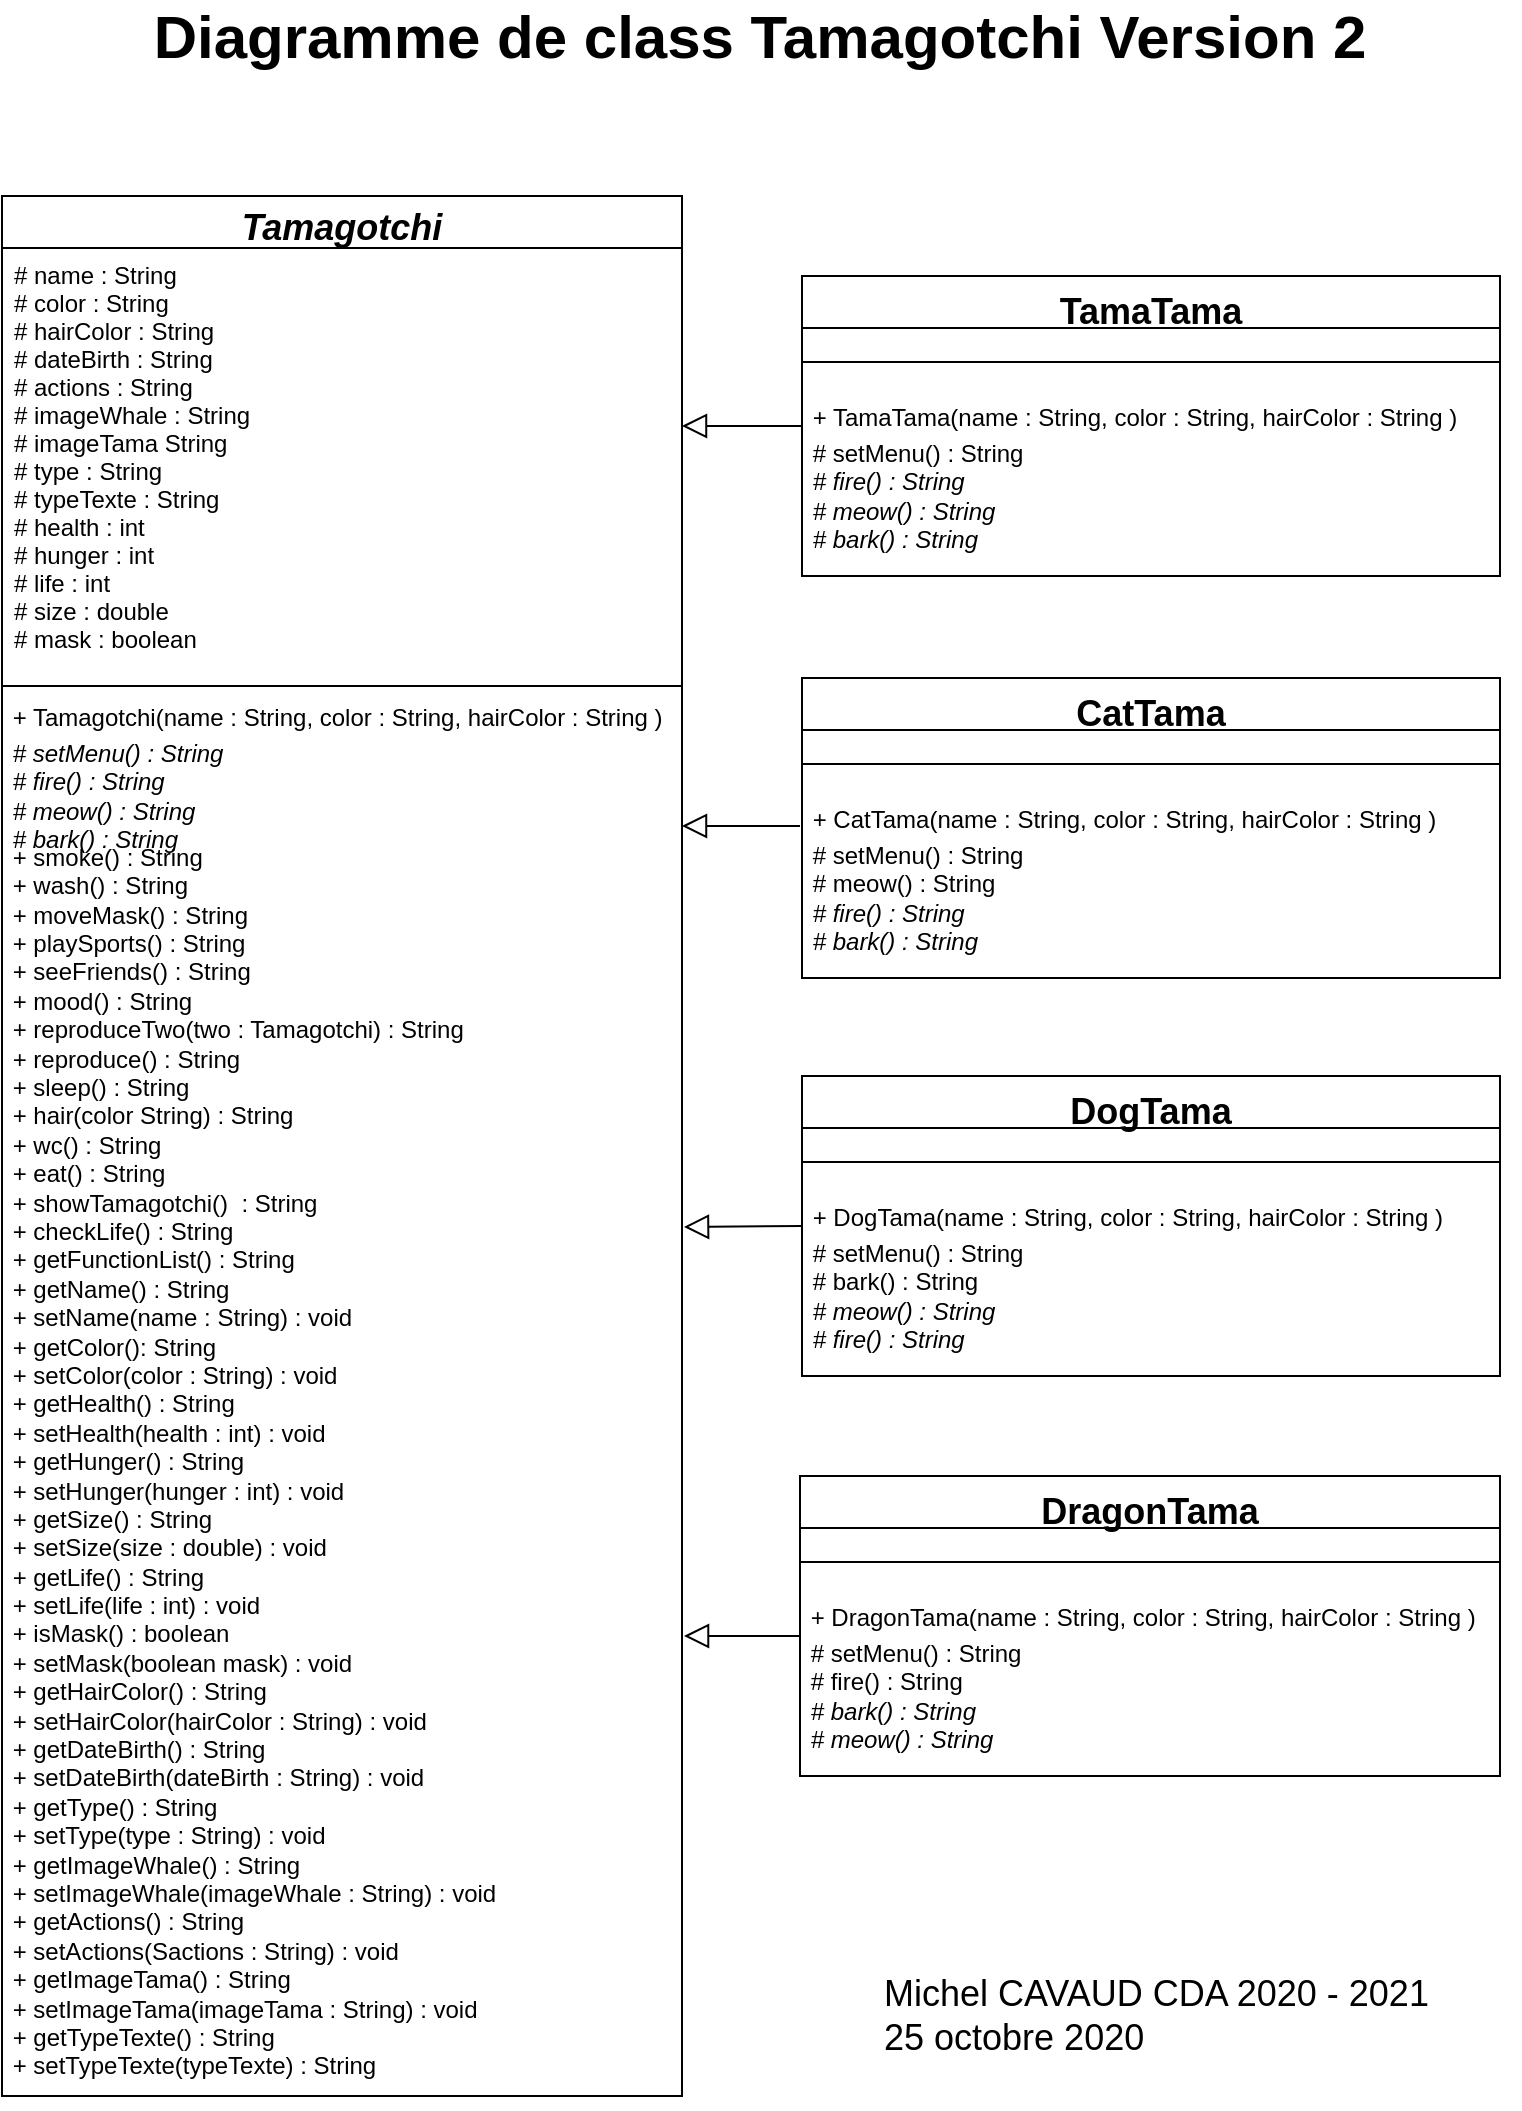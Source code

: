 <mxfile version="13.8.2" type="device"><diagram id="C5RBs43oDa-KdzZeNtuy" name="Page-1"><mxGraphModel dx="1422" dy="762" grid="1" gridSize="10" guides="1" tooltips="1" connect="1" arrows="1" fold="1" page="1" pageScale="1" pageWidth="827" pageHeight="1169" math="0" shadow="0"><root><mxCell id="WIyWlLk6GJQsqaUBKTNV-0"/><mxCell id="WIyWlLk6GJQsqaUBKTNV-1" parent="WIyWlLk6GJQsqaUBKTNV-0"/><mxCell id="zkfFHV4jXpPFQw0GAbJ--0" value="Tamagotchi" style="swimlane;fontStyle=3;align=center;verticalAlign=top;childLayout=stackLayout;horizontal=1;startSize=26;horizontalStack=0;resizeParent=1;resizeLast=0;collapsible=1;marginBottom=0;rounded=0;shadow=0;strokeWidth=1;fontSize=18;spacing=0;" parent="WIyWlLk6GJQsqaUBKTNV-1" vertex="1"><mxGeometry x="41" y="120" width="340" height="950" as="geometry"><mxRectangle x="230" y="140" width="160" height="26" as="alternateBounds"/></mxGeometry></mxCell><mxCell id="zkfFHV4jXpPFQw0GAbJ--1" value="# name : String&#10;# color : String&#10;# hairColor : String&#10;# dateBirth : String&#10;# actions : String&#10;# imageWhale : String&#10;# imageTama String&#10;# type : String&#10;# typeTexte : String&#10;# health : int&#10;# hunger : int&#10;# life : int&#10;# size : double&#10;# mask : boolean" style="text;align=left;verticalAlign=top;spacingLeft=4;spacingRight=4;overflow=hidden;rotatable=0;points=[[0,0.5],[1,0.5]];portConstraint=eastwest;" parent="zkfFHV4jXpPFQw0GAbJ--0" vertex="1"><mxGeometry y="26" width="340" height="214" as="geometry"/></mxCell><mxCell id="zkfFHV4jXpPFQw0GAbJ--4" value="" style="line;html=1;strokeWidth=1;align=left;verticalAlign=middle;spacingTop=-1;spacingLeft=3;spacingRight=3;rotatable=0;labelPosition=right;points=[];portConstraint=eastwest;" parent="zkfFHV4jXpPFQw0GAbJ--0" vertex="1"><mxGeometry y="240" width="340" height="10" as="geometry"/></mxCell><mxCell id="cQ7qXLRssBsFRZ3lNJPr-1" value="&lt;span style=&quot;font-size: 12px ; text-align: center&quot;&gt;&amp;nbsp;+ Tamagotchi(name : String,&amp;nbsp;&lt;/span&gt;&lt;span style=&quot;font-size: 12px ; text-align: center&quot;&gt;color : String,&amp;nbsp;&lt;/span&gt;&lt;span style=&quot;font-size: 12px ; text-align: center&quot;&gt;hairColor : String&amp;nbsp;&lt;/span&gt;&lt;span style=&quot;font-size: 12px ; text-align: center&quot;&gt;)&amp;nbsp;&lt;/span&gt;" style="text;html=1;strokeColor=none;fillColor=none;align=left;verticalAlign=middle;whiteSpace=wrap;rounded=0;fontSize=14;" vertex="1" parent="zkfFHV4jXpPFQw0GAbJ--0"><mxGeometry y="250" width="340" height="20" as="geometry"/></mxCell><mxCell id="cQ7qXLRssBsFRZ3lNJPr-3" value="&lt;div style=&quot;font-size: 12px&quot;&gt;&lt;i&gt;&amp;nbsp;# setMenu() : String&amp;nbsp;&lt;/i&gt;&lt;/div&gt;&lt;div style=&quot;font-size: 12px&quot;&gt;&lt;i&gt;&amp;nbsp;# fire() : String&lt;/i&gt;&lt;/div&gt;&lt;div style=&quot;font-size: 12px&quot;&gt;&lt;i&gt;&amp;nbsp;# meow() : String&lt;/i&gt;&lt;/div&gt;&lt;div style=&quot;font-size: 12px&quot;&gt;&lt;i&gt;&amp;nbsp;# bark() : String&lt;/i&gt;&lt;/div&gt;" style="text;html=1;strokeColor=none;fillColor=none;align=left;verticalAlign=middle;whiteSpace=wrap;rounded=0;fontSize=12;" vertex="1" parent="zkfFHV4jXpPFQw0GAbJ--0"><mxGeometry y="270" width="340" height="60" as="geometry"/></mxCell><mxCell id="cQ7qXLRssBsFRZ3lNJPr-5" value="&amp;nbsp;+&amp;nbsp;smoke() : String&lt;br&gt;&amp;nbsp;+&amp;nbsp;wash() : String&lt;br&gt;&amp;nbsp;+&amp;nbsp;moveMask() : String&lt;br&gt;&amp;nbsp;+&amp;nbsp;playSports() : String&lt;br&gt;&amp;nbsp;+&amp;nbsp;seeFriends() : String&lt;br&gt;&amp;nbsp;+&amp;nbsp;mood() : String&lt;br&gt;&amp;nbsp;+&amp;nbsp;reproduceTwo(two : Tamagotchi) : String&lt;br&gt;&amp;nbsp;+&amp;nbsp;reproduce() : String&lt;br&gt;&amp;nbsp;+&amp;nbsp;sleep() : String&lt;br&gt;&amp;nbsp;+&amp;nbsp;hair(color String) : String&lt;br&gt;&amp;nbsp;+&amp;nbsp;wc() : String&lt;br&gt;&amp;nbsp;+&amp;nbsp;eat() : String&lt;br&gt;&amp;nbsp;+&amp;nbsp;showTamagotchi()&amp;nbsp; : String&lt;br&gt;&amp;nbsp;+&amp;nbsp;checkLife() : String&lt;br&gt;&amp;nbsp;+&amp;nbsp;getFunctionList() : String&lt;br&gt;&amp;nbsp;+&amp;nbsp;getName() : String&lt;br&gt;&amp;nbsp;+&amp;nbsp;setName(name : String) : void&lt;br&gt;&amp;nbsp;+&amp;nbsp;getColor(): String&lt;br&gt;&amp;nbsp;+&amp;nbsp;setColor(color : String) : void&amp;nbsp;&lt;br&gt;&amp;nbsp;+&amp;nbsp;getHealth() : String&lt;br&gt;&amp;nbsp;+&amp;nbsp;setHealth(health : int) : void&lt;br&gt;&amp;nbsp;+&amp;nbsp;getHunger() : String&lt;br&gt;&amp;nbsp;+&amp;nbsp;setHunger(hunger : int) : void&lt;br&gt;&amp;nbsp;+&amp;nbsp;getSize() : String&lt;br&gt;&amp;nbsp;+&amp;nbsp;setSize(size : double) : void&lt;br&gt;&amp;nbsp;+&amp;nbsp;getLife() : String&lt;br&gt;&amp;nbsp;+&amp;nbsp;setLife(life : int) : void&lt;br&gt;&amp;nbsp;+&amp;nbsp;isMask() : boolean&lt;br&gt;&amp;nbsp;+&amp;nbsp;setMask(boolean mask) : void&lt;br&gt;&amp;nbsp;+&amp;nbsp;getHairColor() : String&lt;br&gt;&amp;nbsp;+ setHairColor(hairColor : String) : void&lt;br&gt;&amp;nbsp;+&amp;nbsp;getDateBirth() : String&lt;br&gt;&amp;nbsp;+&amp;nbsp;setDateBirth(dateBirth : String) : void&lt;br&gt;&amp;nbsp;+&amp;nbsp;getType() : String&lt;br&gt;&amp;nbsp;+&amp;nbsp;setType(type : String) : void&lt;br&gt;&amp;nbsp;+&amp;nbsp;getImageWhale() : String&lt;br&gt;&amp;nbsp;+&amp;nbsp;setImageWhale(imageWhale : String) : void&lt;br&gt;&amp;nbsp;+&amp;nbsp;getActions() : String&lt;br&gt;&amp;nbsp;+&amp;nbsp;setActions(Sactions : String) : void&lt;br&gt;&amp;nbsp;+&amp;nbsp;getImageTama() : String&lt;br&gt;&amp;nbsp;+&amp;nbsp;setImageTama(imageTama : String) : void&lt;br&gt;&amp;nbsp;+&amp;nbsp;getTypeTexte() : String&lt;br&gt;&amp;nbsp;+&amp;nbsp;setTypeTexte(typeTexte) : String&lt;br&gt;&amp;nbsp;" style="text;html=1;strokeColor=none;fillColor=none;align=left;verticalAlign=middle;whiteSpace=wrap;rounded=0;fontSize=12;" vertex="1" parent="zkfFHV4jXpPFQw0GAbJ--0"><mxGeometry y="330" width="340" height="620" as="geometry"/></mxCell><mxCell id="cQ7qXLRssBsFRZ3lNJPr-22" value="" style="group" vertex="1" connectable="0" parent="WIyWlLk6GJQsqaUBKTNV-1"><mxGeometry x="440" y="361" width="350" height="150" as="geometry"/></mxCell><mxCell id="cQ7qXLRssBsFRZ3lNJPr-8" value="CatTama" style="swimlane;fontStyle=1;align=center;verticalAlign=top;childLayout=stackLayout;horizontal=1;startSize=26;horizontalStack=0;resizeParent=1;resizeLast=0;collapsible=1;marginBottom=0;rounded=0;shadow=0;strokeWidth=1;fontSize=18;" vertex="1" parent="cQ7qXLRssBsFRZ3lNJPr-22"><mxGeometry x="1" width="349" height="150" as="geometry"><mxRectangle x="340" y="380" width="170" height="26" as="alternateBounds"/></mxGeometry></mxCell><mxCell id="cQ7qXLRssBsFRZ3lNJPr-9" value="" style="line;html=1;strokeWidth=1;align=left;verticalAlign=middle;spacingTop=-1;spacingLeft=3;spacingRight=3;rotatable=0;labelPosition=right;points=[];portConstraint=eastwest;" vertex="1" parent="cQ7qXLRssBsFRZ3lNJPr-8"><mxGeometry y="26" width="349" height="34" as="geometry"/></mxCell><mxCell id="cQ7qXLRssBsFRZ3lNJPr-10" value="&lt;span style=&quot;font-size: 12px ; text-align: center&quot;&gt;&amp;nbsp;+ CatTama(name : String,&amp;nbsp;&lt;/span&gt;&lt;span style=&quot;font-size: 12px ; text-align: center&quot;&gt;color : String,&amp;nbsp;&lt;/span&gt;&lt;span style=&quot;font-size: 12px ; text-align: center&quot;&gt;hairColor : String&amp;nbsp;&lt;/span&gt;&lt;span style=&quot;font-size: 12px ; text-align: center&quot;&gt;)&amp;nbsp;&lt;/span&gt;" style="text;html=1;strokeColor=none;fillColor=none;align=left;verticalAlign=middle;whiteSpace=wrap;rounded=0;fontSize=14;" vertex="1" parent="cQ7qXLRssBsFRZ3lNJPr-8"><mxGeometry y="60" width="349" height="20" as="geometry"/></mxCell><mxCell id="cQ7qXLRssBsFRZ3lNJPr-11" value="&lt;div style=&quot;font-size: 12px&quot;&gt;&lt;i&gt;&amp;nbsp;&lt;/i&gt;# setMenu() : String&lt;/div&gt;&lt;i&gt;&amp;nbsp;&lt;/i&gt;# meow() : String&lt;div style=&quot;font-size: 12px&quot;&gt;&lt;i&gt;&amp;nbsp;# fire() : String&lt;/i&gt;&lt;br&gt;&lt;/div&gt;&lt;div style=&quot;font-size: 12px&quot;&gt;&lt;i&gt;&amp;nbsp;# bark() : String&lt;/i&gt;&lt;br&gt;&lt;/div&gt;" style="text;html=1;strokeColor=none;fillColor=none;align=left;verticalAlign=middle;whiteSpace=wrap;rounded=0;fontSize=12;" vertex="1" parent="cQ7qXLRssBsFRZ3lNJPr-8"><mxGeometry y="80" width="349" height="60" as="geometry"/></mxCell><mxCell id="cQ7qXLRssBsFRZ3lNJPr-21" value="" style="endArrow=block;endSize=10;endFill=0;shadow=0;strokeWidth=1;rounded=0;edgeStyle=elbowEdgeStyle;elbow=vertical;entryX=1;entryY=0.75;entryDx=0;entryDy=0;" edge="1" parent="cQ7qXLRssBsFRZ3lNJPr-22" target="cQ7qXLRssBsFRZ3lNJPr-3"><mxGeometry width="160" relative="1" as="geometry"><mxPoint y="74" as="sourcePoint"/><mxPoint x="-37.98" y="295" as="targetPoint"/></mxGeometry></mxCell><mxCell id="cQ7qXLRssBsFRZ3lNJPr-23" value="" style="group" vertex="1" connectable="0" parent="WIyWlLk6GJQsqaUBKTNV-1"><mxGeometry x="441" y="560" width="349" height="150" as="geometry"/></mxCell><mxCell id="cQ7qXLRssBsFRZ3lNJPr-14" value="DogTama" style="swimlane;fontStyle=1;align=center;verticalAlign=top;childLayout=stackLayout;horizontal=1;startSize=26;horizontalStack=0;resizeParent=1;resizeLast=0;collapsible=1;marginBottom=0;rounded=0;shadow=0;strokeWidth=1;fontSize=18;" vertex="1" parent="cQ7qXLRssBsFRZ3lNJPr-23"><mxGeometry width="349.0" height="150" as="geometry"><mxRectangle x="340" y="380" width="170" height="26" as="alternateBounds"/></mxGeometry></mxCell><mxCell id="cQ7qXLRssBsFRZ3lNJPr-15" value="" style="line;html=1;strokeWidth=1;align=left;verticalAlign=middle;spacingTop=-1;spacingLeft=3;spacingRight=3;rotatable=0;labelPosition=right;points=[];portConstraint=eastwest;" vertex="1" parent="cQ7qXLRssBsFRZ3lNJPr-14"><mxGeometry y="26" width="349.0" height="34" as="geometry"/></mxCell><mxCell id="cQ7qXLRssBsFRZ3lNJPr-16" value="&lt;span style=&quot;font-size: 12px ; text-align: center&quot;&gt;&amp;nbsp;+ DogTama(name : String,&amp;nbsp;&lt;/span&gt;&lt;span style=&quot;font-size: 12px ; text-align: center&quot;&gt;color : String,&amp;nbsp;&lt;/span&gt;&lt;span style=&quot;font-size: 12px ; text-align: center&quot;&gt;hairColor : String&amp;nbsp;&lt;/span&gt;&lt;span style=&quot;font-size: 12px ; text-align: center&quot;&gt;)&amp;nbsp;&lt;/span&gt;" style="text;html=1;strokeColor=none;fillColor=none;align=left;verticalAlign=middle;whiteSpace=wrap;rounded=0;fontSize=14;" vertex="1" parent="cQ7qXLRssBsFRZ3lNJPr-14"><mxGeometry y="60" width="349.0" height="20" as="geometry"/></mxCell><mxCell id="cQ7qXLRssBsFRZ3lNJPr-17" value="&lt;div style=&quot;font-size: 12px&quot;&gt;&lt;i&gt;&amp;nbsp;&lt;/i&gt;# setMenu() : String&lt;/div&gt;&lt;div style=&quot;font-size: 12px&quot;&gt;&lt;/div&gt;&lt;i&gt;&amp;nbsp;&lt;/i&gt;# bark() : String&lt;br&gt;&lt;i&gt;&amp;nbsp;# meow() : String&lt;/i&gt;&lt;div style=&quot;font-size: 12px&quot;&gt;&lt;i&gt;&amp;nbsp;# fire() : String&lt;/i&gt;&lt;/div&gt;" style="text;html=1;strokeColor=none;fillColor=none;align=left;verticalAlign=middle;whiteSpace=wrap;rounded=0;fontSize=12;" vertex="1" parent="cQ7qXLRssBsFRZ3lNJPr-14"><mxGeometry y="80" width="349.0" height="60" as="geometry"/></mxCell><mxCell id="cQ7qXLRssBsFRZ3lNJPr-18" value="" style="endArrow=block;endSize=10;endFill=0;shadow=0;strokeWidth=1;rounded=0;edgeStyle=elbowEdgeStyle;elbow=vertical;entryX=1.003;entryY=0.3;entryDx=0;entryDy=0;exitX=0;exitY=0.75;exitDx=0;exitDy=0;entryPerimeter=0;" edge="1" parent="cQ7qXLRssBsFRZ3lNJPr-23" source="cQ7qXLRssBsFRZ3lNJPr-16" target="cQ7qXLRssBsFRZ3lNJPr-5"><mxGeometry width="160" relative="1" as="geometry"><mxPoint x="10.265" y="-130" as="sourcePoint"/><mxPoint x="-51.324" y="-130" as="targetPoint"/></mxGeometry></mxCell><mxCell id="cQ7qXLRssBsFRZ3lNJPr-24" value="" style="group" vertex="1" connectable="0" parent="WIyWlLk6GJQsqaUBKTNV-1"><mxGeometry x="441" y="160" width="349" height="150" as="geometry"/></mxCell><mxCell id="zkfFHV4jXpPFQw0GAbJ--13" value="TamaTama" style="swimlane;fontStyle=1;align=center;verticalAlign=top;childLayout=stackLayout;horizontal=1;startSize=26;horizontalStack=0;resizeParent=1;resizeLast=0;collapsible=1;marginBottom=0;rounded=0;shadow=0;strokeWidth=1;fontSize=18;" parent="cQ7qXLRssBsFRZ3lNJPr-24" vertex="1"><mxGeometry width="349.0" height="150" as="geometry"><mxRectangle x="340" y="380" width="170" height="26" as="alternateBounds"/></mxGeometry></mxCell><mxCell id="zkfFHV4jXpPFQw0GAbJ--15" value="" style="line;html=1;strokeWidth=1;align=left;verticalAlign=middle;spacingTop=-1;spacingLeft=3;spacingRight=3;rotatable=0;labelPosition=right;points=[];portConstraint=eastwest;" parent="zkfFHV4jXpPFQw0GAbJ--13" vertex="1"><mxGeometry y="26" width="349.0" height="34" as="geometry"/></mxCell><mxCell id="cQ7qXLRssBsFRZ3lNJPr-6" value="&lt;span style=&quot;font-size: 12px ; text-align: center&quot;&gt;&amp;nbsp;+ TamaTama(name : String,&amp;nbsp;&lt;/span&gt;&lt;span style=&quot;font-size: 12px ; text-align: center&quot;&gt;color : String,&amp;nbsp;&lt;/span&gt;&lt;span style=&quot;font-size: 12px ; text-align: center&quot;&gt;hairColor : String&amp;nbsp;&lt;/span&gt;&lt;span style=&quot;font-size: 12px ; text-align: center&quot;&gt;)&amp;nbsp;&lt;/span&gt;" style="text;html=1;strokeColor=none;fillColor=none;align=left;verticalAlign=middle;whiteSpace=wrap;rounded=0;fontSize=14;" vertex="1" parent="zkfFHV4jXpPFQw0GAbJ--13"><mxGeometry y="60" width="349.0" height="20" as="geometry"/></mxCell><mxCell id="cQ7qXLRssBsFRZ3lNJPr-7" value="&lt;div style=&quot;font-size: 12px&quot;&gt;&lt;i&gt;&amp;nbsp;&lt;/i&gt;# setMenu() : String&amp;nbsp;&lt;/div&gt;&lt;div style=&quot;font-size: 12px&quot;&gt;&lt;i&gt;&amp;nbsp;# fire() : String&lt;/i&gt;&lt;/div&gt;&lt;div style=&quot;font-size: 12px&quot;&gt;&lt;i&gt;&amp;nbsp;# meow() : String&lt;/i&gt;&lt;/div&gt;&lt;div style=&quot;font-size: 12px&quot;&gt;&lt;i&gt;&amp;nbsp;# bark() : String&lt;/i&gt;&lt;/div&gt;" style="text;html=1;strokeColor=none;fillColor=none;align=left;verticalAlign=middle;whiteSpace=wrap;rounded=0;fontSize=12;" vertex="1" parent="zkfFHV4jXpPFQw0GAbJ--13"><mxGeometry y="80" width="349.0" height="60" as="geometry"/></mxCell><mxCell id="zkfFHV4jXpPFQw0GAbJ--16" value="" style="endArrow=block;endSize=10;endFill=0;shadow=0;strokeWidth=1;rounded=0;edgeStyle=elbowEdgeStyle;elbow=vertical;" parent="cQ7qXLRssBsFRZ3lNJPr-24" source="zkfFHV4jXpPFQw0GAbJ--13" target="zkfFHV4jXpPFQw0GAbJ--0" edge="1"><mxGeometry width="160" relative="1" as="geometry"><mxPoint x="-277.147" y="213" as="sourcePoint"/><mxPoint x="-174.5" y="111" as="targetPoint"/></mxGeometry></mxCell><mxCell id="cQ7qXLRssBsFRZ3lNJPr-25" value="" style="group" vertex="1" connectable="0" parent="WIyWlLk6GJQsqaUBKTNV-1"><mxGeometry x="440" y="760" width="350" height="150" as="geometry"/></mxCell><mxCell id="cQ7qXLRssBsFRZ3lNJPr-26" value="DragonTama" style="swimlane;fontStyle=1;align=center;verticalAlign=top;childLayout=stackLayout;horizontal=1;startSize=26;horizontalStack=0;resizeParent=1;resizeLast=0;collapsible=1;marginBottom=0;rounded=0;shadow=0;strokeWidth=1;fontSize=18;" vertex="1" parent="cQ7qXLRssBsFRZ3lNJPr-25"><mxGeometry width="350.0" height="150" as="geometry"><mxRectangle x="340" y="380" width="170" height="26" as="alternateBounds"/></mxGeometry></mxCell><mxCell id="cQ7qXLRssBsFRZ3lNJPr-27" value="" style="line;html=1;strokeWidth=1;align=left;verticalAlign=middle;spacingTop=-1;spacingLeft=3;spacingRight=3;rotatable=0;labelPosition=right;points=[];portConstraint=eastwest;" vertex="1" parent="cQ7qXLRssBsFRZ3lNJPr-26"><mxGeometry y="26" width="350.0" height="34" as="geometry"/></mxCell><mxCell id="cQ7qXLRssBsFRZ3lNJPr-28" value="&lt;span style=&quot;font-size: 12px ; text-align: center&quot;&gt;&amp;nbsp;+ DragonTama(name : String,&amp;nbsp;&lt;/span&gt;&lt;span style=&quot;font-size: 12px ; text-align: center&quot;&gt;color : String,&amp;nbsp;&lt;/span&gt;&lt;span style=&quot;font-size: 12px ; text-align: center&quot;&gt;hairColor : String&amp;nbsp;&lt;/span&gt;&lt;span style=&quot;font-size: 12px ; text-align: center&quot;&gt;)&amp;nbsp;&lt;/span&gt;" style="text;html=1;strokeColor=none;fillColor=none;align=left;verticalAlign=middle;whiteSpace=wrap;rounded=0;fontSize=14;" vertex="1" parent="cQ7qXLRssBsFRZ3lNJPr-26"><mxGeometry y="60" width="350.0" height="20" as="geometry"/></mxCell><mxCell id="cQ7qXLRssBsFRZ3lNJPr-29" value="&lt;div style=&quot;font-size: 12px&quot;&gt;&lt;i&gt;&amp;nbsp;&lt;/i&gt;# setMenu() : String&lt;/div&gt;&lt;div style=&quot;font-size: 12px&quot;&gt;&lt;i&gt;&amp;nbsp;&lt;/i&gt;# fire() : String&lt;br&gt;&lt;/div&gt;&lt;div style=&quot;font-size: 12px&quot;&gt;&lt;/div&gt;&lt;i&gt;&amp;nbsp;# bark() : String&lt;br&gt;&amp;nbsp;# meow() : String&lt;/i&gt;" style="text;html=1;strokeColor=none;fillColor=none;align=left;verticalAlign=middle;whiteSpace=wrap;rounded=0;fontSize=12;" vertex="1" parent="cQ7qXLRssBsFRZ3lNJPr-26"><mxGeometry y="80" width="350.0" height="60" as="geometry"/></mxCell><mxCell id="cQ7qXLRssBsFRZ3lNJPr-32" value="" style="endArrow=block;endSize=10;endFill=0;shadow=0;strokeWidth=1;rounded=0;edgeStyle=elbowEdgeStyle;elbow=vertical;entryX=1.003;entryY=0.629;entryDx=0;entryDy=0;exitX=0;exitY=1;exitDx=0;exitDy=0;entryPerimeter=0;" edge="1" parent="WIyWlLk6GJQsqaUBKTNV-1" source="cQ7qXLRssBsFRZ3lNJPr-28" target="cQ7qXLRssBsFRZ3lNJPr-5"><mxGeometry width="160" relative="1" as="geometry"><mxPoint x="451" y="645" as="sourcePoint"/><mxPoint x="392.02" y="646" as="targetPoint"/></mxGeometry></mxCell><mxCell id="cQ7qXLRssBsFRZ3lNJPr-33" value="&lt;b&gt;&lt;font style=&quot;font-size: 30px&quot;&gt;Diagramme de class Tamagotchi Version 2&lt;/font&gt;&lt;/b&gt;" style="text;html=1;strokeColor=none;fillColor=none;align=center;verticalAlign=middle;whiteSpace=wrap;rounded=0;fontSize=18;" vertex="1" parent="WIyWlLk6GJQsqaUBKTNV-1"><mxGeometry x="40" y="30" width="760" height="20" as="geometry"/></mxCell><mxCell id="cQ7qXLRssBsFRZ3lNJPr-34" value="Michel CAVAUD CDA 2020 - 2021&lt;br&gt;25 octobre 2020" style="text;html=1;strokeColor=none;fillColor=none;align=left;verticalAlign=middle;whiteSpace=wrap;rounded=0;fontSize=18;" vertex="1" parent="WIyWlLk6GJQsqaUBKTNV-1"><mxGeometry x="480" y="1020" width="310" height="20" as="geometry"/></mxCell></root></mxGraphModel></diagram></mxfile>